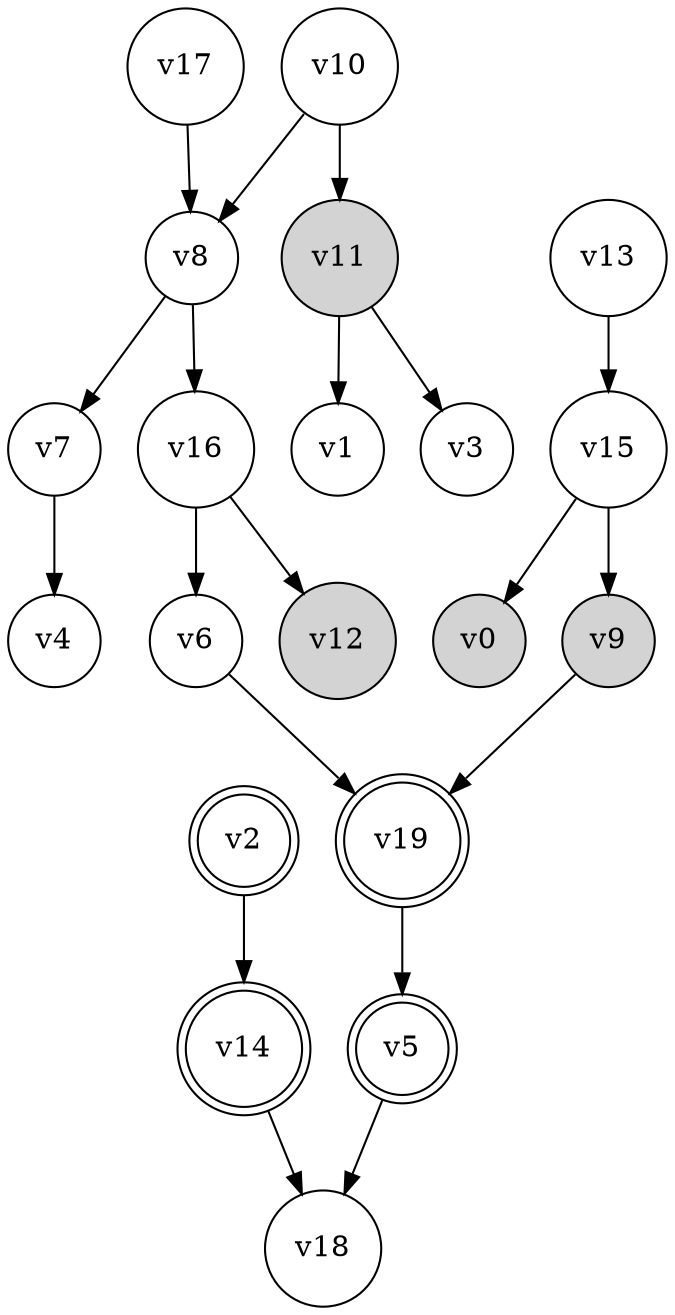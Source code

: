 digraph {
	rankdir=TD
	v0 [shape=circle style=filled]
	v1 [shape=circle]
	v2 [shape=doublecircle]
	v3 [shape=circle]
	v4 [shape=circle]
	v5 [shape=doublecircle]
	v6 [shape=circle]
	v7 [shape=circle]
	v8 [shape=circle]
	v9 [shape=circle style=filled]
	v10 [shape=circle]
	v11 [shape=circle style=filled]
	v12 [shape=circle style=filled]
	v13 [shape=circle]
	v14 [shape=doublecircle]
	v15 [shape=circle]
	v16 [shape=circle]
	v17 [shape=circle]
	v18 [shape=circle]
	v19 [shape=doublecircle]
	v2 -> v14
	v5 -> v18
	v6 -> v19
	v7 -> v4
	v8 -> v7
	v8 -> v16
	v9 -> v19
	v10 -> v8
	v10 -> v11
	v11 -> v1
	v11 -> v3
	v13 -> v15
	v14 -> v18
	v15 -> v0
	v15 -> v9
	v16 -> v12
	v16 -> v6
	v17 -> v8
	v19 -> v5
}
